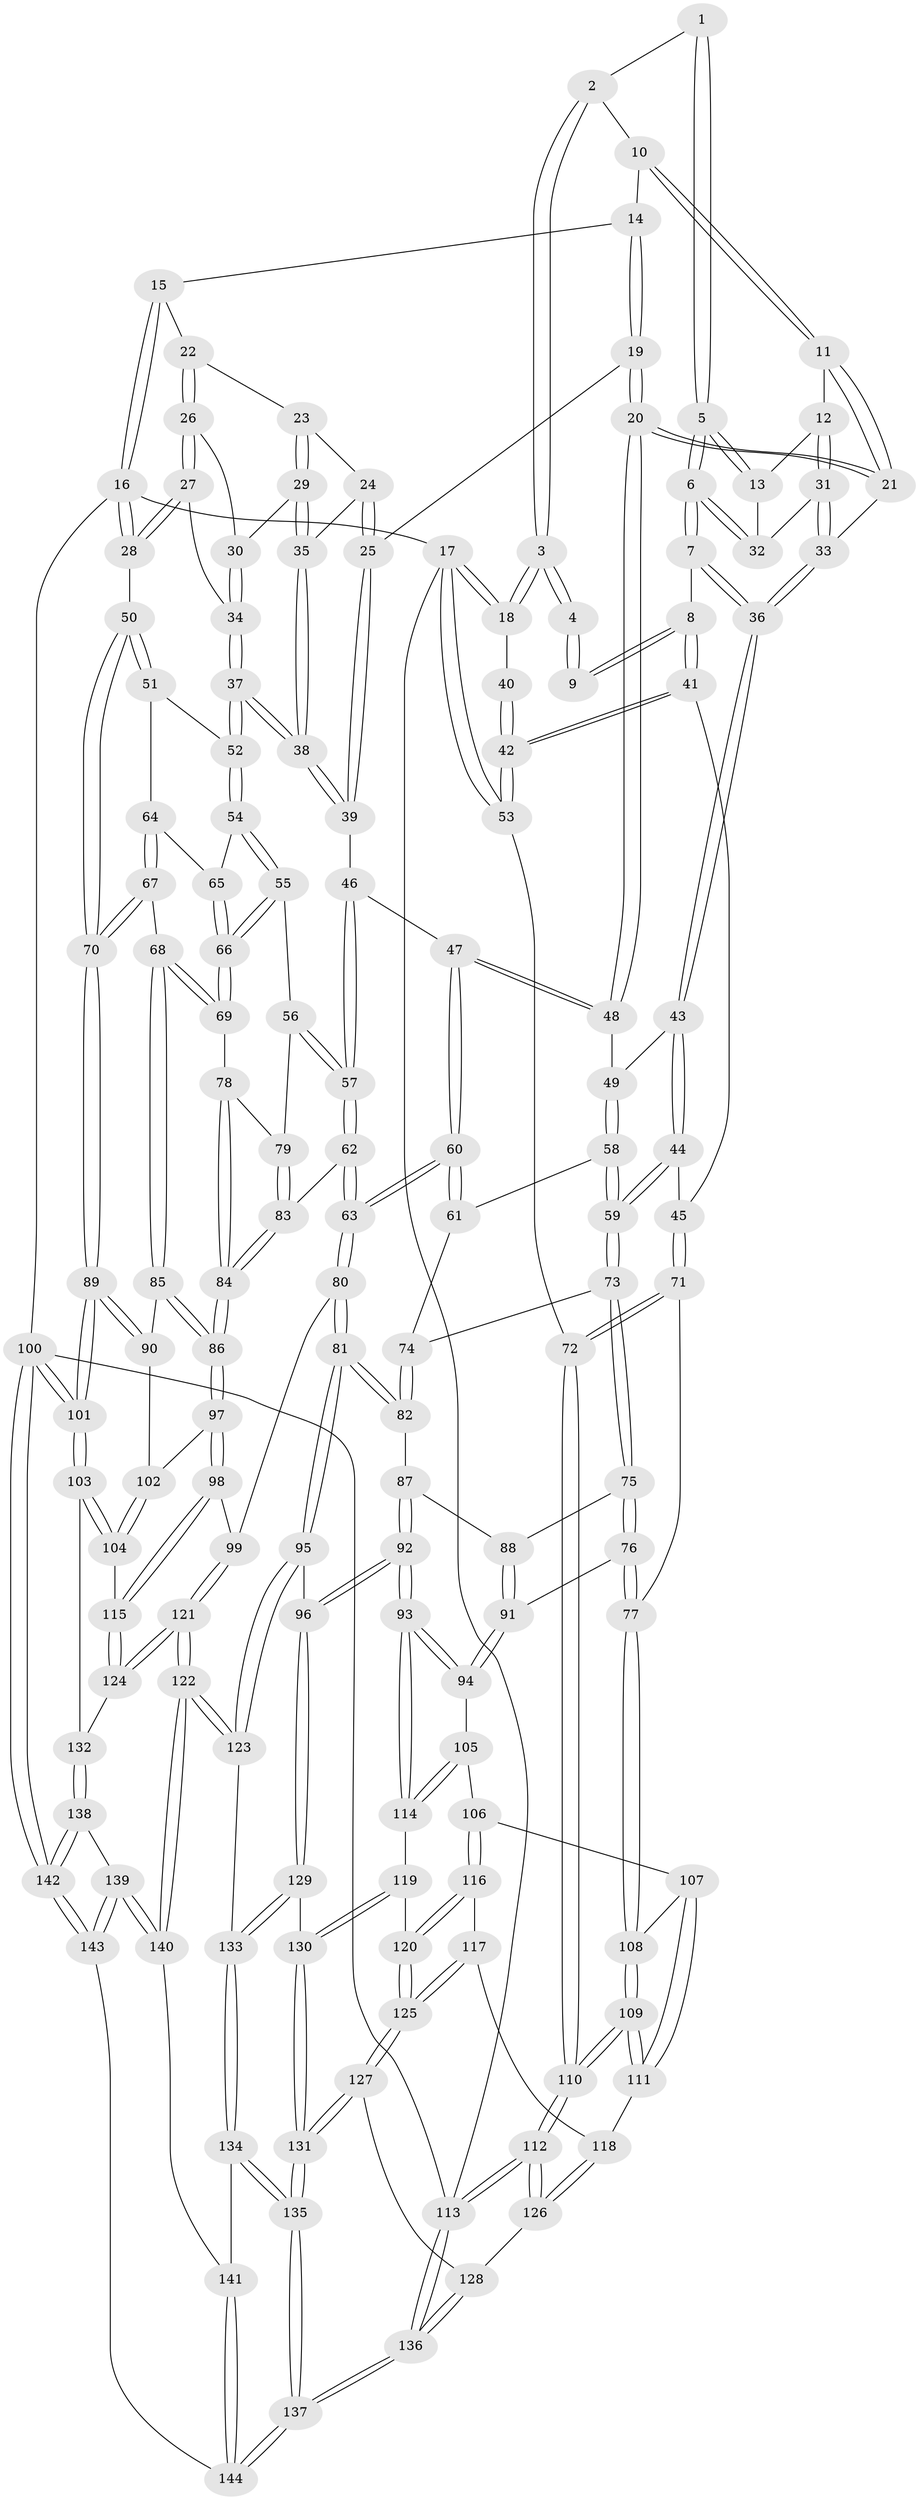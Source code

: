 // coarse degree distribution, {3: 0.14285714285714285, 5: 0.3333333333333333, 6: 0.10714285714285714, 4: 0.4166666666666667}
// Generated by graph-tools (version 1.1) at 2025/24/03/03/25 07:24:36]
// undirected, 144 vertices, 357 edges
graph export_dot {
graph [start="1"]
  node [color=gray90,style=filled];
  1 [pos="+0.23003073220153117+0.012417207219465713"];
  2 [pos="+0.25960156349769253+0"];
  3 [pos="+0+0"];
  4 [pos="+0.144344665643797+0.04264743311979798"];
  5 [pos="+0.2676953756067078+0.10043054590398355"];
  6 [pos="+0.2645039084822638+0.11157904451676015"];
  7 [pos="+0.23508980077999936+0.16919021166789353"];
  8 [pos="+0.1624778559016461+0.1592002325904214"];
  9 [pos="+0.11538156420843723+0.13737773257153282"];
  10 [pos="+0.5104141565619427+0"];
  11 [pos="+0.46867003980698274+0"];
  12 [pos="+0.39281171780670043+0.02615125391287105"];
  13 [pos="+0.3462745275840448+0.05997759350383756"];
  14 [pos="+0.6316233964459798+0"];
  15 [pos="+0.7391907700680305+0"];
  16 [pos="+1+0"];
  17 [pos="+0+0"];
  18 [pos="+0+0"];
  19 [pos="+0.6096375264471927+0.17170696046164124"];
  20 [pos="+0.514260954407141+0.19258373622681893"];
  21 [pos="+0.4982322333320465+0.17454700691498845"];
  22 [pos="+0.7514608816187558+0"];
  23 [pos="+0.7533632889446298+0"];
  24 [pos="+0.7375913972012572+0.08531792118912684"];
  25 [pos="+0.695630672351461+0.18726312526098066"];
  26 [pos="+0.9763163280785699+0.08823863009260638"];
  27 [pos="+1+0.12651811684833913"];
  28 [pos="+1+0.12036167445788175"];
  29 [pos="+0.8768511097634765+0.12970255602372002"];
  30 [pos="+0.9261648235197016+0.11874586633744572"];
  31 [pos="+0.38388364774446876+0.14761871381394934"];
  32 [pos="+0.37900366225088555+0.1444178700805286"];
  33 [pos="+0.41184487797352287+0.1797389905454374"];
  34 [pos="+0.9401322212205463+0.2259876038903599"];
  35 [pos="+0.8565736520156884+0.1568944670640963"];
  36 [pos="+0.2793258304932417+0.25862244292713576"];
  37 [pos="+0.8502956185407188+0.29893391907850964"];
  38 [pos="+0.8371799358543948+0.2891788331356694"];
  39 [pos="+0.7446545959686696+0.27069659922826655"];
  40 [pos="+0.09365380913536495+0.13777827646496707"];
  41 [pos="+0.0928695145408426+0.33134474829207883"];
  42 [pos="+0+0.30321153723685285"];
  43 [pos="+0.27939672330168147+0.2622588817509192"];
  44 [pos="+0.21348449813389297+0.37067987687134496"];
  45 [pos="+0.1820411171491935+0.3715108078887549"];
  46 [pos="+0.6940082537841734+0.31767514772222105"];
  47 [pos="+0.5999542734456313+0.3638752413414018"];
  48 [pos="+0.5081533349195045+0.29994986442620103"];
  49 [pos="+0.4432728680963021+0.33935510061855295"];
  50 [pos="+1+0.3590622005450907"];
  51 [pos="+1+0.3548661546092464"];
  52 [pos="+0.8697645068238158+0.3332497655980225"];
  53 [pos="+0+0.33188069103903645"];
  54 [pos="+0.8666882301964456+0.34955184833617753"];
  55 [pos="+0.8496820616004471+0.39927733431191303"];
  56 [pos="+0.8309616720124195+0.42562642308890086"];
  57 [pos="+0.7459855808055216+0.4900750425372792"];
  58 [pos="+0.43356978951977837+0.3712300702451528"];
  59 [pos="+0.23539590277720393+0.40330415590382396"];
  60 [pos="+0.6026829880963555+0.5257481107473917"];
  61 [pos="+0.4286211673381451+0.4205594018560458"];
  62 [pos="+0.7279114376630615+0.5155728226657457"];
  63 [pos="+0.6201630695470817+0.5777422264453643"];
  64 [pos="+0.9649897714458711+0.4633181171437467"];
  65 [pos="+0.9468599405495564+0.450860932678843"];
  66 [pos="+0.9158463343761586+0.48896476157537605"];
  67 [pos="+0.9931301011294419+0.5266597938810929"];
  68 [pos="+0.992119553981386+0.5267124482727094"];
  69 [pos="+0.9261888905613449+0.5096019098120765"];
  70 [pos="+1+0.5937682423845606"];
  71 [pos="+0.07058887198587743+0.526753585948226"];
  72 [pos="+0+0.4448646620168077"];
  73 [pos="+0.26190911461288086+0.45876542048835306"];
  74 [pos="+0.4075805643663418+0.44622677090777735"];
  75 [pos="+0.2604985012175442+0.5002860341429228"];
  76 [pos="+0.148390474930756+0.5777587340003082"];
  77 [pos="+0.12135437939257865+0.5882636905923003"];
  78 [pos="+0.9015045116078184+0.5240613578329296"];
  79 [pos="+0.8527773425553947+0.4855666202227205"];
  80 [pos="+0.6146629795113849+0.5956059650475624"];
  81 [pos="+0.5916702408992491+0.6159544995921901"];
  82 [pos="+0.4136109996119649+0.525281130965359"];
  83 [pos="+0.8518450431137604+0.5700530760899529"];
  84 [pos="+0.8593385519120598+0.5765913002805174"];
  85 [pos="+0.9027067425828635+0.5936673366672061"];
  86 [pos="+0.8631527904741646+0.5871615984691302"];
  87 [pos="+0.35498850964687206+0.5633308212864788"];
  88 [pos="+0.2892251449243921+0.5385350027511249"];
  89 [pos="+1+0.6311330997382467"];
  90 [pos="+0.9294594248718407+0.6178354259830312"];
  91 [pos="+0.2680186121802151+0.6355460621119279"];
  92 [pos="+0.4024357973483955+0.7162910469535926"];
  93 [pos="+0.3985847157333821+0.7164045005738728"];
  94 [pos="+0.2684964191808011+0.638383046062839"];
  95 [pos="+0.5474317452451365+0.6875873576105245"];
  96 [pos="+0.42618060088078774+0.7254574930684946"];
  97 [pos="+0.8270387213637066+0.6780256564187881"];
  98 [pos="+0.8126342702152337+0.6973142871603619"];
  99 [pos="+0.7759908524339554+0.6940155142669023"];
  100 [pos="+1+1"];
  101 [pos="+1+0.7700776976239776"];
  102 [pos="+0.9206283440579217+0.6568523335760716"];
  103 [pos="+1+0.7898050232630637"];
  104 [pos="+1+0.7422052159866855"];
  105 [pos="+0.20576490758450117+0.6961235457929454"];
  106 [pos="+0.19932040273370147+0.6984272101106745"];
  107 [pos="+0.12087430741419247+0.6260404584034897"];
  108 [pos="+0.11811194272764843+0.6156962050670343"];
  109 [pos="+0+0.7130780956957341"];
  110 [pos="+0+0.7137601906694503"];
  111 [pos="+0.06497988325870789+0.7506271557658758"];
  112 [pos="+0+0.9666428833239175"];
  113 [pos="+0+1"];
  114 [pos="+0.3347353478400157+0.7422440572586443"];
  115 [pos="+0.8253356229622036+0.7122183240843575"];
  116 [pos="+0.19694543926650868+0.7120168929165537"];
  117 [pos="+0.1246701720981196+0.7590426601660021"];
  118 [pos="+0.06827994301089962+0.7545523430021163"];
  119 [pos="+0.29586408888237314+0.7750394329520202"];
  120 [pos="+0.22026826251685486+0.7902926381193486"];
  121 [pos="+0.6903122057809361+0.8920551251358387"];
  122 [pos="+0.6620954774029801+0.9160711282125968"];
  123 [pos="+0.6316730650195622+0.8797050372540541"];
  124 [pos="+0.8519375008381807+0.8307895706533913"];
  125 [pos="+0.1949049709459174+0.8368947937763767"];
  126 [pos="+0.08463793711806365+0.8817087168766987"];
  127 [pos="+0.18758854860950636+0.8806093739824826"];
  128 [pos="+0.12555562890347063+0.901369976979384"];
  129 [pos="+0.40592374347680094+0.8665381076387357"];
  130 [pos="+0.29684877515603253+0.8262755553560295"];
  131 [pos="+0.25234552396929033+0.9143245524788993"];
  132 [pos="+0.942120339321502+0.8823851987512461"];
  133 [pos="+0.4057031224781068+0.8909092340404031"];
  134 [pos="+0.3759261225755853+0.961651150971891"];
  135 [pos="+0.3461025843943423+1"];
  136 [pos="+0.07225601035668941+1"];
  137 [pos="+0.3419554096292775+1"];
  138 [pos="+0.9058547429188728+0.9563256908863264"];
  139 [pos="+0.664426833708974+0.926776052620152"];
  140 [pos="+0.6622918546670624+0.9192110285775057"];
  141 [pos="+0.5215309436617405+0.9547052238996386"];
  142 [pos="+0.8965741342420447+1"];
  143 [pos="+0.6689106948432415+1"];
  144 [pos="+0.43418466724927884+1"];
  1 -- 2;
  1 -- 5;
  1 -- 5;
  2 -- 3;
  2 -- 3;
  2 -- 10;
  3 -- 4;
  3 -- 4;
  3 -- 18;
  3 -- 18;
  4 -- 9;
  4 -- 9;
  5 -- 6;
  5 -- 6;
  5 -- 13;
  5 -- 13;
  6 -- 7;
  6 -- 7;
  6 -- 32;
  6 -- 32;
  7 -- 8;
  7 -- 36;
  7 -- 36;
  8 -- 9;
  8 -- 9;
  8 -- 41;
  8 -- 41;
  10 -- 11;
  10 -- 11;
  10 -- 14;
  11 -- 12;
  11 -- 21;
  11 -- 21;
  12 -- 13;
  12 -- 31;
  12 -- 31;
  13 -- 32;
  14 -- 15;
  14 -- 19;
  14 -- 19;
  15 -- 16;
  15 -- 16;
  15 -- 22;
  16 -- 17;
  16 -- 28;
  16 -- 28;
  16 -- 100;
  17 -- 18;
  17 -- 18;
  17 -- 53;
  17 -- 53;
  17 -- 113;
  18 -- 40;
  19 -- 20;
  19 -- 20;
  19 -- 25;
  20 -- 21;
  20 -- 21;
  20 -- 48;
  20 -- 48;
  21 -- 33;
  22 -- 23;
  22 -- 26;
  22 -- 26;
  23 -- 24;
  23 -- 29;
  23 -- 29;
  24 -- 25;
  24 -- 25;
  24 -- 35;
  25 -- 39;
  25 -- 39;
  26 -- 27;
  26 -- 27;
  26 -- 30;
  27 -- 28;
  27 -- 28;
  27 -- 34;
  28 -- 50;
  29 -- 30;
  29 -- 35;
  29 -- 35;
  30 -- 34;
  30 -- 34;
  31 -- 32;
  31 -- 33;
  31 -- 33;
  33 -- 36;
  33 -- 36;
  34 -- 37;
  34 -- 37;
  35 -- 38;
  35 -- 38;
  36 -- 43;
  36 -- 43;
  37 -- 38;
  37 -- 38;
  37 -- 52;
  37 -- 52;
  38 -- 39;
  38 -- 39;
  39 -- 46;
  40 -- 42;
  40 -- 42;
  41 -- 42;
  41 -- 42;
  41 -- 45;
  42 -- 53;
  42 -- 53;
  43 -- 44;
  43 -- 44;
  43 -- 49;
  44 -- 45;
  44 -- 59;
  44 -- 59;
  45 -- 71;
  45 -- 71;
  46 -- 47;
  46 -- 57;
  46 -- 57;
  47 -- 48;
  47 -- 48;
  47 -- 60;
  47 -- 60;
  48 -- 49;
  49 -- 58;
  49 -- 58;
  50 -- 51;
  50 -- 51;
  50 -- 70;
  50 -- 70;
  51 -- 52;
  51 -- 64;
  52 -- 54;
  52 -- 54;
  53 -- 72;
  54 -- 55;
  54 -- 55;
  54 -- 65;
  55 -- 56;
  55 -- 66;
  55 -- 66;
  56 -- 57;
  56 -- 57;
  56 -- 79;
  57 -- 62;
  57 -- 62;
  58 -- 59;
  58 -- 59;
  58 -- 61;
  59 -- 73;
  59 -- 73;
  60 -- 61;
  60 -- 61;
  60 -- 63;
  60 -- 63;
  61 -- 74;
  62 -- 63;
  62 -- 63;
  62 -- 83;
  63 -- 80;
  63 -- 80;
  64 -- 65;
  64 -- 67;
  64 -- 67;
  65 -- 66;
  65 -- 66;
  66 -- 69;
  66 -- 69;
  67 -- 68;
  67 -- 70;
  67 -- 70;
  68 -- 69;
  68 -- 69;
  68 -- 85;
  68 -- 85;
  69 -- 78;
  70 -- 89;
  70 -- 89;
  71 -- 72;
  71 -- 72;
  71 -- 77;
  72 -- 110;
  72 -- 110;
  73 -- 74;
  73 -- 75;
  73 -- 75;
  74 -- 82;
  74 -- 82;
  75 -- 76;
  75 -- 76;
  75 -- 88;
  76 -- 77;
  76 -- 77;
  76 -- 91;
  77 -- 108;
  77 -- 108;
  78 -- 79;
  78 -- 84;
  78 -- 84;
  79 -- 83;
  79 -- 83;
  80 -- 81;
  80 -- 81;
  80 -- 99;
  81 -- 82;
  81 -- 82;
  81 -- 95;
  81 -- 95;
  82 -- 87;
  83 -- 84;
  83 -- 84;
  84 -- 86;
  84 -- 86;
  85 -- 86;
  85 -- 86;
  85 -- 90;
  86 -- 97;
  86 -- 97;
  87 -- 88;
  87 -- 92;
  87 -- 92;
  88 -- 91;
  88 -- 91;
  89 -- 90;
  89 -- 90;
  89 -- 101;
  89 -- 101;
  90 -- 102;
  91 -- 94;
  91 -- 94;
  92 -- 93;
  92 -- 93;
  92 -- 96;
  92 -- 96;
  93 -- 94;
  93 -- 94;
  93 -- 114;
  93 -- 114;
  94 -- 105;
  95 -- 96;
  95 -- 123;
  95 -- 123;
  96 -- 129;
  96 -- 129;
  97 -- 98;
  97 -- 98;
  97 -- 102;
  98 -- 99;
  98 -- 115;
  98 -- 115;
  99 -- 121;
  99 -- 121;
  100 -- 101;
  100 -- 101;
  100 -- 142;
  100 -- 142;
  100 -- 113;
  101 -- 103;
  101 -- 103;
  102 -- 104;
  102 -- 104;
  103 -- 104;
  103 -- 104;
  103 -- 132;
  104 -- 115;
  105 -- 106;
  105 -- 114;
  105 -- 114;
  106 -- 107;
  106 -- 116;
  106 -- 116;
  107 -- 108;
  107 -- 111;
  107 -- 111;
  108 -- 109;
  108 -- 109;
  109 -- 110;
  109 -- 110;
  109 -- 111;
  109 -- 111;
  110 -- 112;
  110 -- 112;
  111 -- 118;
  112 -- 113;
  112 -- 113;
  112 -- 126;
  112 -- 126;
  113 -- 136;
  113 -- 136;
  114 -- 119;
  115 -- 124;
  115 -- 124;
  116 -- 117;
  116 -- 120;
  116 -- 120;
  117 -- 118;
  117 -- 125;
  117 -- 125;
  118 -- 126;
  118 -- 126;
  119 -- 120;
  119 -- 130;
  119 -- 130;
  120 -- 125;
  120 -- 125;
  121 -- 122;
  121 -- 122;
  121 -- 124;
  121 -- 124;
  122 -- 123;
  122 -- 123;
  122 -- 140;
  122 -- 140;
  123 -- 133;
  124 -- 132;
  125 -- 127;
  125 -- 127;
  126 -- 128;
  127 -- 128;
  127 -- 131;
  127 -- 131;
  128 -- 136;
  128 -- 136;
  129 -- 130;
  129 -- 133;
  129 -- 133;
  130 -- 131;
  130 -- 131;
  131 -- 135;
  131 -- 135;
  132 -- 138;
  132 -- 138;
  133 -- 134;
  133 -- 134;
  134 -- 135;
  134 -- 135;
  134 -- 141;
  135 -- 137;
  135 -- 137;
  136 -- 137;
  136 -- 137;
  137 -- 144;
  137 -- 144;
  138 -- 139;
  138 -- 142;
  138 -- 142;
  139 -- 140;
  139 -- 140;
  139 -- 143;
  139 -- 143;
  140 -- 141;
  141 -- 144;
  141 -- 144;
  142 -- 143;
  142 -- 143;
  143 -- 144;
}
